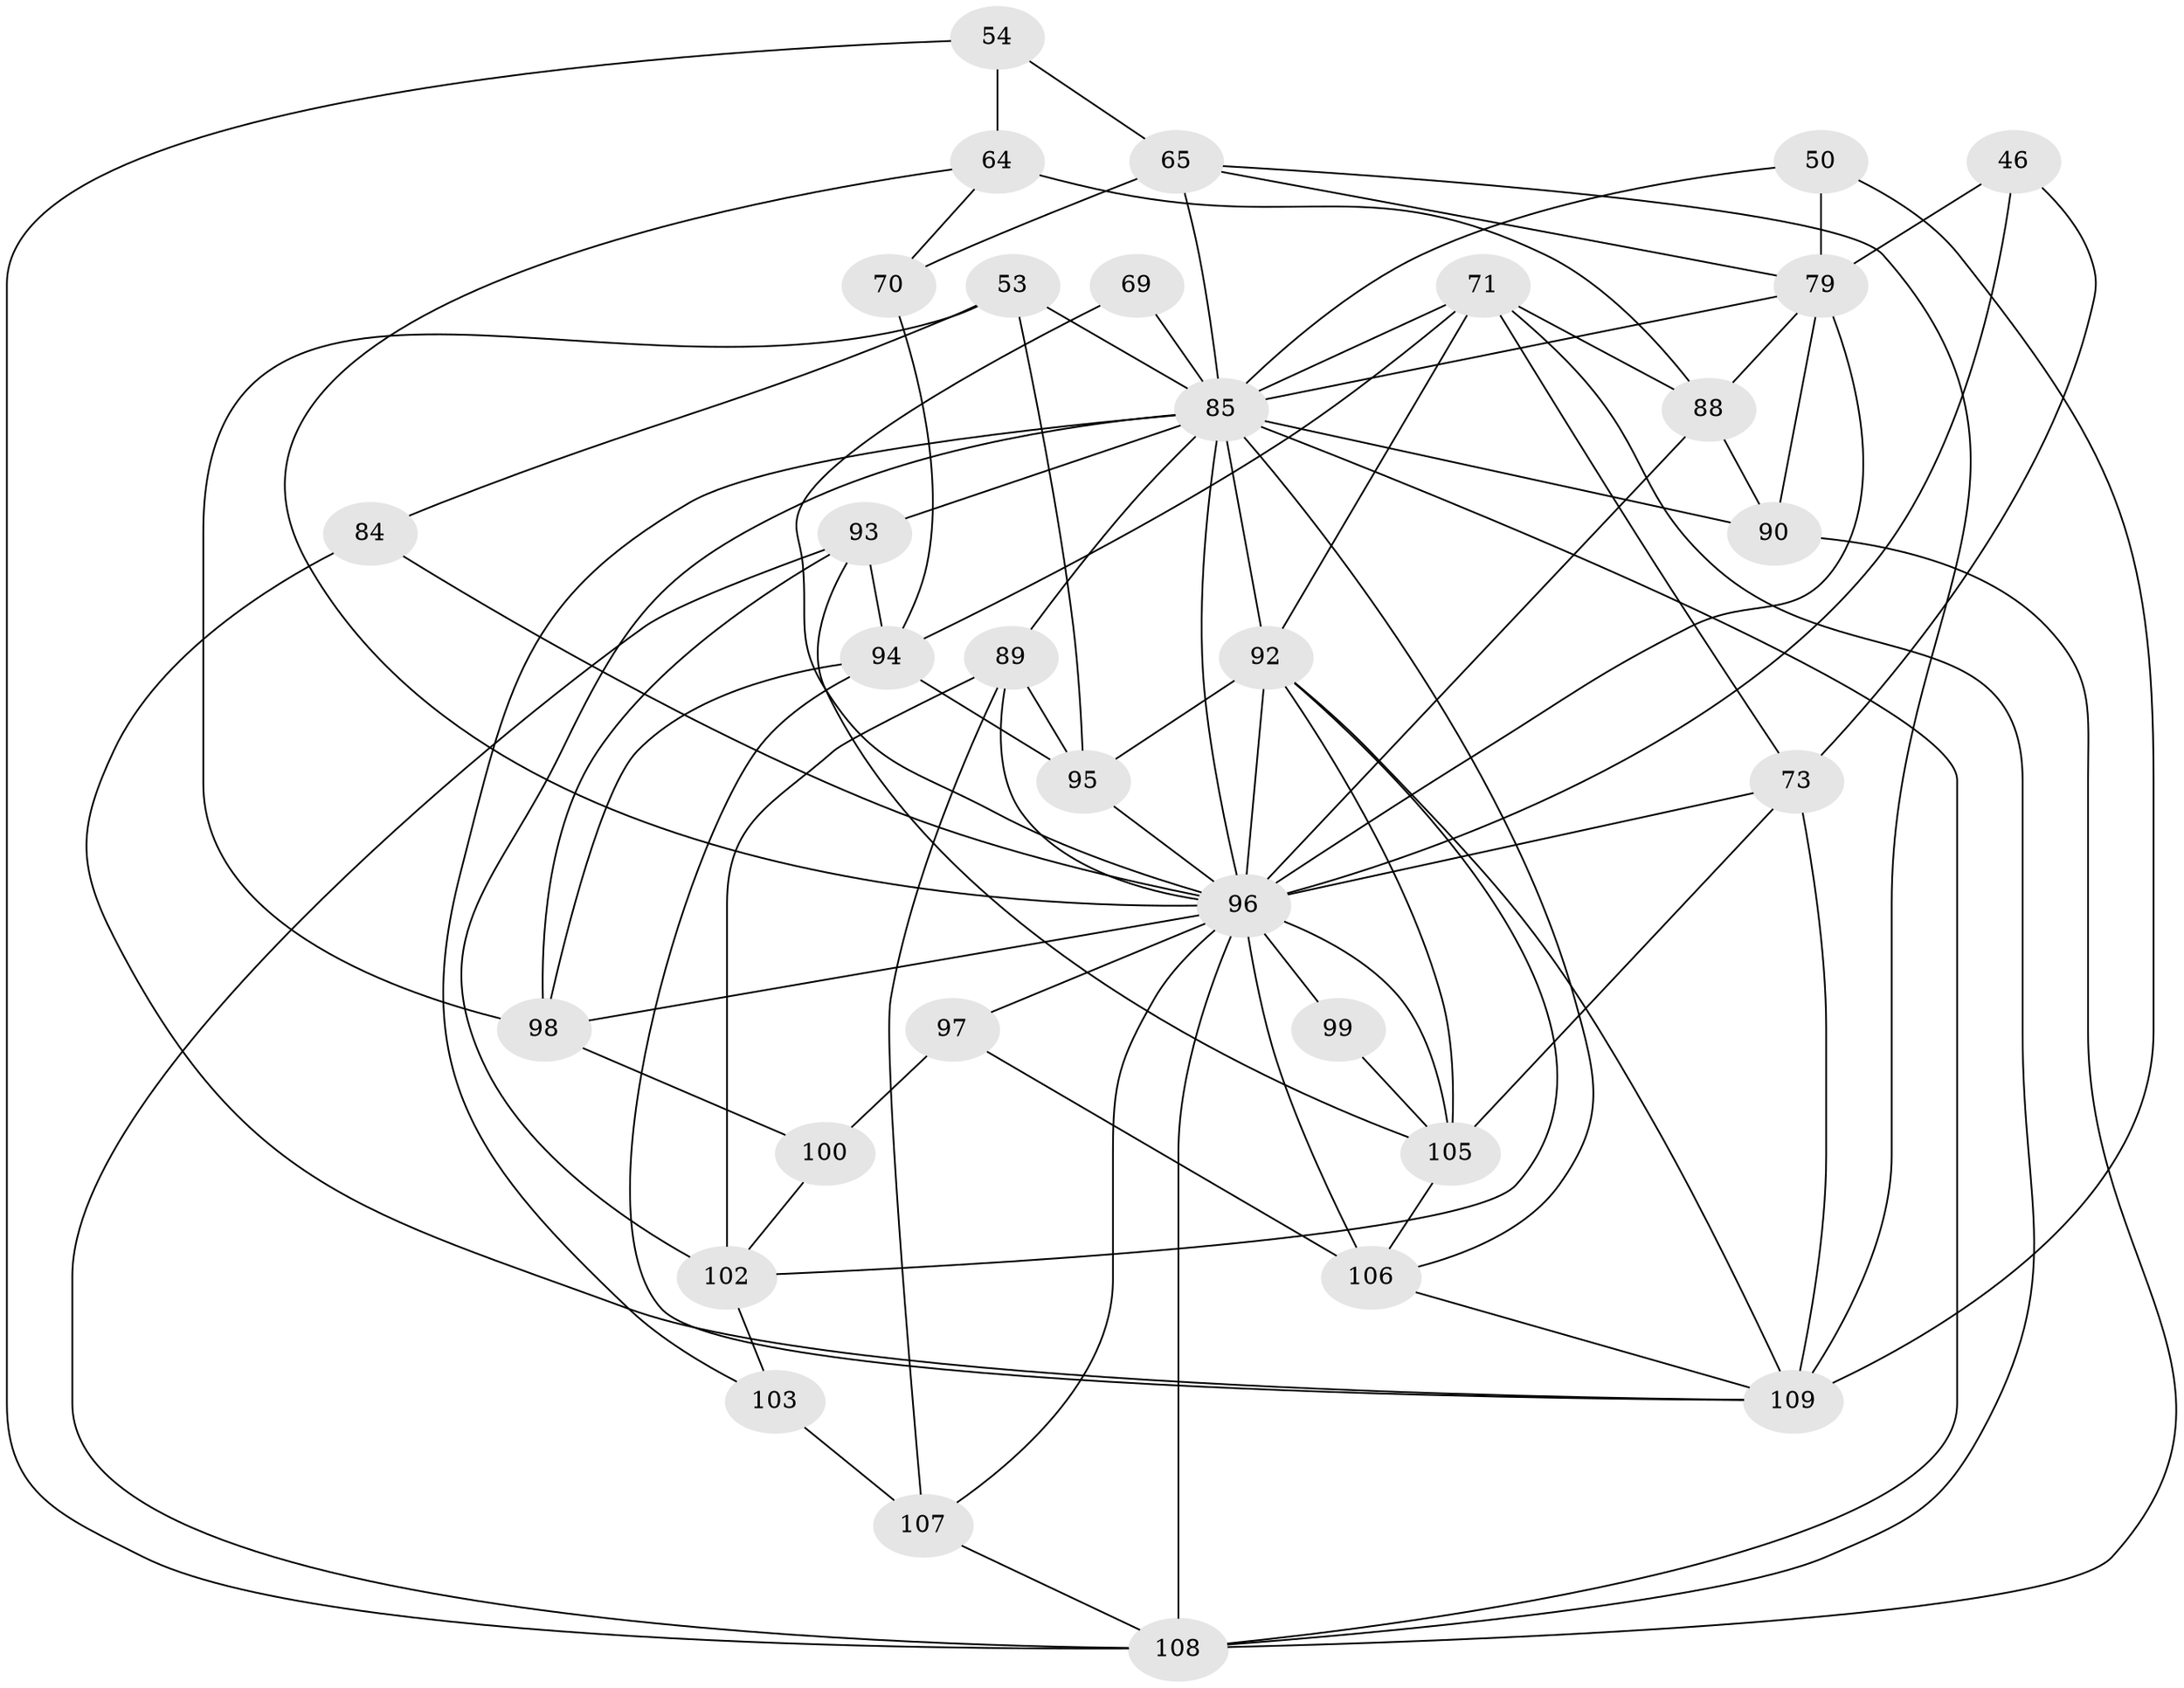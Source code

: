 // original degree distribution, {4: 1.0}
// Generated by graph-tools (version 1.1) at 2025/01/03/04/25 22:01:51]
// undirected, 32 vertices, 84 edges
graph export_dot {
graph [start="1"]
  node [color=gray90,style=filled];
  46;
  50 [super="+38+24"];
  53 [super="+5"];
  54;
  64 [super="+32"];
  65 [super="+43"];
  69;
  70;
  71 [super="+26"];
  73 [super="+7+22"];
  79 [super="+20+31+34+12"];
  84;
  85 [super="+55+83+75"];
  88 [super="+13+78"];
  89 [super="+18+60"];
  90 [super="+33"];
  92 [super="+39+44+81"];
  93 [super="+49"];
  94 [super="+87"];
  95 [super="+86"];
  96 [super="+27+56+80"];
  97 [super="+76"];
  98 [super="+45"];
  99 [super="+52"];
  100;
  102 [super="+61+58"];
  103;
  105 [super="+25+82"];
  106 [super="+63+62"];
  107 [super="+9"];
  108 [super="+77+91+104"];
  109 [super="+101"];
  46 -- 73;
  46 -- 96;
  46 -- 79 [weight=2];
  50 -- 109 [weight=2];
  50 -- 79 [weight=3];
  50 -- 85 [weight=3];
  53 -- 84 [weight=2];
  53 -- 98 [weight=2];
  53 -- 95;
  53 -- 85;
  54 -- 64 [weight=2];
  54 -- 65;
  54 -- 108;
  64 -- 88 [weight=2];
  64 -- 70;
  64 -- 96;
  65 -- 70 [weight=2];
  65 -- 109;
  65 -- 79;
  65 -- 85;
  69 -- 96 [weight=2];
  69 -- 85 [weight=2];
  70 -- 94;
  71 -- 73;
  71 -- 94;
  71 -- 88;
  71 -- 92 [weight=2];
  71 -- 108 [weight=2];
  71 -- 85;
  73 -- 105 [weight=3];
  73 -- 109 [weight=2];
  73 -- 96;
  79 -- 88;
  79 -- 96 [weight=4];
  79 -- 90;
  79 -- 85 [weight=2];
  84 -- 109;
  84 -- 96;
  85 -- 92 [weight=4];
  85 -- 93 [weight=4];
  85 -- 102;
  85 -- 106 [weight=2];
  85 -- 108 [weight=2];
  85 -- 96;
  85 -- 103;
  85 -- 89;
  85 -- 90 [weight=2];
  88 -- 96 [weight=2];
  88 -- 90 [weight=2];
  89 -- 95;
  89 -- 96 [weight=2];
  89 -- 102 [weight=4];
  89 -- 107 [weight=2];
  90 -- 108;
  92 -- 105 [weight=2];
  92 -- 95 [weight=2];
  92 -- 109;
  92 -- 96 [weight=2];
  92 -- 102;
  93 -- 98;
  93 -- 105 [weight=2];
  93 -- 108;
  93 -- 94 [weight=2];
  94 -- 109 [weight=2];
  94 -- 95;
  94 -- 98;
  95 -- 96;
  96 -- 106 [weight=3];
  96 -- 99 [weight=5];
  96 -- 105;
  96 -- 97 [weight=3];
  96 -- 107;
  96 -- 108 [weight=4];
  96 -- 98;
  97 -- 100 [weight=2];
  97 -- 106;
  98 -- 100;
  99 -- 105;
  100 -- 102;
  102 -- 103;
  103 -- 107 [weight=2];
  105 -- 106;
  106 -- 109;
  107 -- 108;
}
